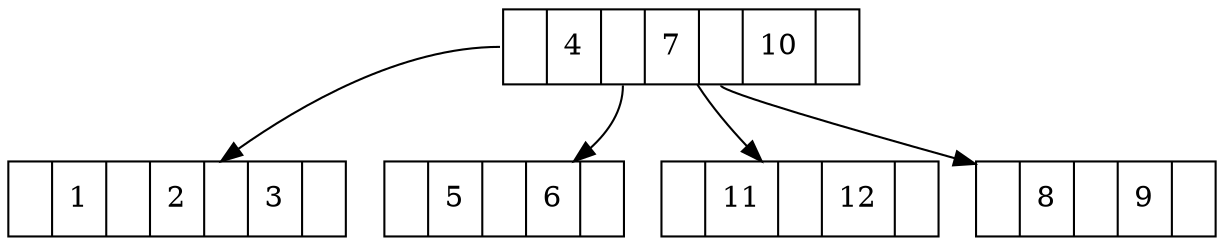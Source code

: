 digraph g { 
 node [shape=record];
Nodo1778061398[label="<4>|4|<7>|7|<10>|10|"];
Nodo1008665164[label="<1>|1|<2>|2|<3>|3|"];
Nodo1778061398:4 -> Nodo1008665164;
Nodo387134944[label="<5>|5|<6>|6|"];
Nodo1778061398:7 -> Nodo387134944;
Nodo1808368808[label="<8>|8|<9>|9|"];
Nodo1778061398:10 -> Nodo1808368808;
Nodo1510031399[label="<11>|11|<12>|12|"];
Nodo1778061398:3 -> Nodo1510031399;
}